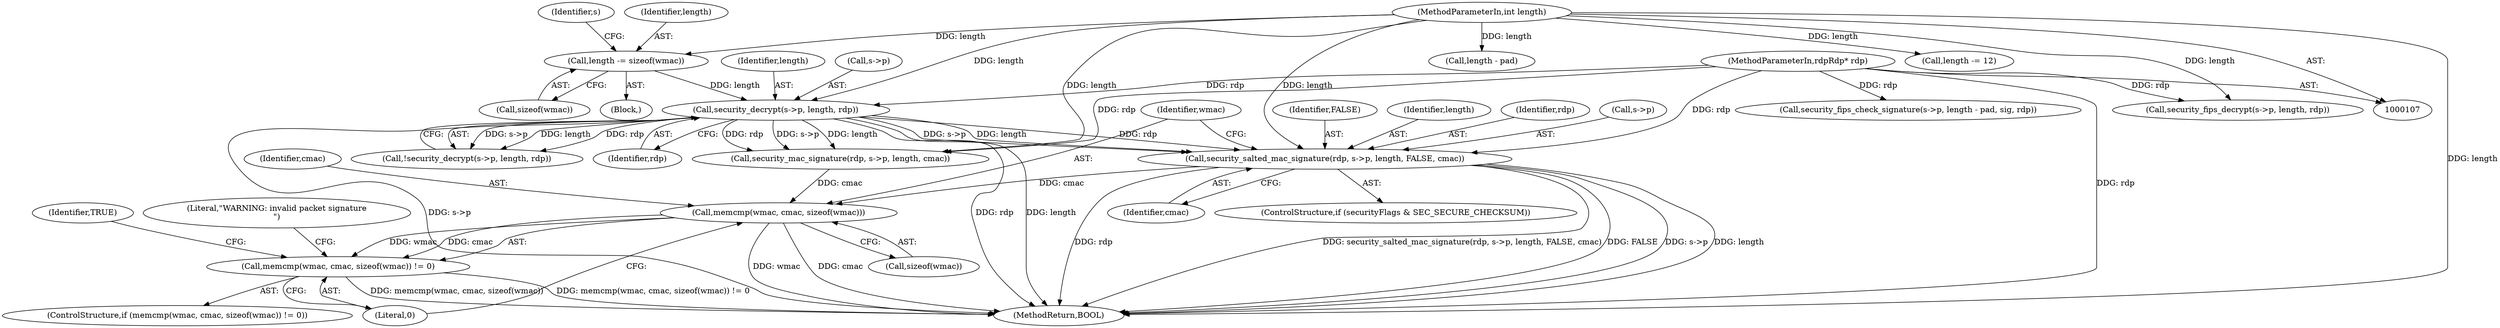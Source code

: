 digraph "0_FreeRDP_7d58aac24fe20ffaad7bd9b40c9ddf457c1b06e7@pointer" {
"1000221" [label="(Call,security_salted_mac_signature(rdp, s->p, length, FALSE, cmac))"];
"1000209" [label="(Call,security_decrypt(s->p, length, rdp))"];
"1000203" [label="(Call,length -= sizeof(wmac))"];
"1000110" [label="(MethodParameterIn,int length)"];
"1000108" [label="(MethodParameterIn,rdpRdp* rdp)"];
"1000239" [label="(Call,memcmp(wmac, cmac, sizeof(wmac)))"];
"1000238" [label="(Call,memcmp(wmac, cmac, sizeof(wmac)) != 0)"];
"1000205" [label="(Call,sizeof(wmac))"];
"1000228" [label="(Identifier,cmac)"];
"1000227" [label="(Identifier,FALSE)"];
"1000217" [label="(ControlStructure,if (securityFlags & SEC_SECURE_CHECKSUM))"];
"1000110" [label="(MethodParameterIn,int length)"];
"1000112" [label="(Block,)"];
"1000208" [label="(Call,!security_decrypt(s->p, length, rdp))"];
"1000249" [label="(Identifier,TRUE)"];
"1000203" [label="(Call,length -= sizeof(wmac))"];
"1000211" [label="(Identifier,s)"];
"1000226" [label="(Identifier,length)"];
"1000174" [label="(Call,length - pad)"];
"1000108" [label="(MethodParameterIn,rdpRdp* rdp)"];
"1000170" [label="(Call,security_fips_check_signature(s->p, length - pad, sig, rdp))"];
"1000152" [label="(Call,length -= 12)"];
"1000237" [label="(ControlStructure,if (memcmp(wmac, cmac, sizeof(wmac)) != 0))"];
"1000241" [label="(Identifier,cmac)"];
"1000239" [label="(Call,memcmp(wmac, cmac, sizeof(wmac)))"];
"1000209" [label="(Call,security_decrypt(s->p, length, rdp))"];
"1000213" [label="(Identifier,length)"];
"1000240" [label="(Identifier,wmac)"];
"1000244" [label="(Literal,0)"];
"1000204" [label="(Identifier,length)"];
"1000242" [label="(Call,sizeof(wmac))"];
"1000250" [label="(MethodReturn,BOOL)"];
"1000238" [label="(Call,memcmp(wmac, cmac, sizeof(wmac)) != 0)"];
"1000222" [label="(Identifier,rdp)"];
"1000221" [label="(Call,security_salted_mac_signature(rdp, s->p, length, FALSE, cmac))"];
"1000230" [label="(Call,security_mac_signature(rdp, s->p, length, cmac))"];
"1000247" [label="(Literal,\"WARNING: invalid packet signature\n\")"];
"1000223" [label="(Call,s->p)"];
"1000210" [label="(Call,s->p)"];
"1000214" [label="(Identifier,rdp)"];
"1000157" [label="(Call,security_fips_decrypt(s->p, length, rdp))"];
"1000221" -> "1000217"  [label="AST: "];
"1000221" -> "1000228"  [label="CFG: "];
"1000222" -> "1000221"  [label="AST: "];
"1000223" -> "1000221"  [label="AST: "];
"1000226" -> "1000221"  [label="AST: "];
"1000227" -> "1000221"  [label="AST: "];
"1000228" -> "1000221"  [label="AST: "];
"1000240" -> "1000221"  [label="CFG: "];
"1000221" -> "1000250"  [label="DDG: security_salted_mac_signature(rdp, s->p, length, FALSE, cmac)"];
"1000221" -> "1000250"  [label="DDG: FALSE"];
"1000221" -> "1000250"  [label="DDG: s->p"];
"1000221" -> "1000250"  [label="DDG: length"];
"1000221" -> "1000250"  [label="DDG: rdp"];
"1000209" -> "1000221"  [label="DDG: rdp"];
"1000209" -> "1000221"  [label="DDG: s->p"];
"1000209" -> "1000221"  [label="DDG: length"];
"1000108" -> "1000221"  [label="DDG: rdp"];
"1000110" -> "1000221"  [label="DDG: length"];
"1000221" -> "1000239"  [label="DDG: cmac"];
"1000209" -> "1000208"  [label="AST: "];
"1000209" -> "1000214"  [label="CFG: "];
"1000210" -> "1000209"  [label="AST: "];
"1000213" -> "1000209"  [label="AST: "];
"1000214" -> "1000209"  [label="AST: "];
"1000208" -> "1000209"  [label="CFG: "];
"1000209" -> "1000250"  [label="DDG: s->p"];
"1000209" -> "1000250"  [label="DDG: rdp"];
"1000209" -> "1000250"  [label="DDG: length"];
"1000209" -> "1000208"  [label="DDG: s->p"];
"1000209" -> "1000208"  [label="DDG: length"];
"1000209" -> "1000208"  [label="DDG: rdp"];
"1000203" -> "1000209"  [label="DDG: length"];
"1000110" -> "1000209"  [label="DDG: length"];
"1000108" -> "1000209"  [label="DDG: rdp"];
"1000209" -> "1000230"  [label="DDG: rdp"];
"1000209" -> "1000230"  [label="DDG: s->p"];
"1000209" -> "1000230"  [label="DDG: length"];
"1000203" -> "1000112"  [label="AST: "];
"1000203" -> "1000205"  [label="CFG: "];
"1000204" -> "1000203"  [label="AST: "];
"1000205" -> "1000203"  [label="AST: "];
"1000211" -> "1000203"  [label="CFG: "];
"1000110" -> "1000203"  [label="DDG: length"];
"1000110" -> "1000107"  [label="AST: "];
"1000110" -> "1000250"  [label="DDG: length"];
"1000110" -> "1000152"  [label="DDG: length"];
"1000110" -> "1000157"  [label="DDG: length"];
"1000110" -> "1000174"  [label="DDG: length"];
"1000110" -> "1000230"  [label="DDG: length"];
"1000108" -> "1000107"  [label="AST: "];
"1000108" -> "1000250"  [label="DDG: rdp"];
"1000108" -> "1000157"  [label="DDG: rdp"];
"1000108" -> "1000170"  [label="DDG: rdp"];
"1000108" -> "1000230"  [label="DDG: rdp"];
"1000239" -> "1000238"  [label="AST: "];
"1000239" -> "1000242"  [label="CFG: "];
"1000240" -> "1000239"  [label="AST: "];
"1000241" -> "1000239"  [label="AST: "];
"1000242" -> "1000239"  [label="AST: "];
"1000244" -> "1000239"  [label="CFG: "];
"1000239" -> "1000250"  [label="DDG: wmac"];
"1000239" -> "1000250"  [label="DDG: cmac"];
"1000239" -> "1000238"  [label="DDG: wmac"];
"1000239" -> "1000238"  [label="DDG: cmac"];
"1000230" -> "1000239"  [label="DDG: cmac"];
"1000238" -> "1000237"  [label="AST: "];
"1000238" -> "1000244"  [label="CFG: "];
"1000244" -> "1000238"  [label="AST: "];
"1000247" -> "1000238"  [label="CFG: "];
"1000249" -> "1000238"  [label="CFG: "];
"1000238" -> "1000250"  [label="DDG: memcmp(wmac, cmac, sizeof(wmac))"];
"1000238" -> "1000250"  [label="DDG: memcmp(wmac, cmac, sizeof(wmac)) != 0"];
}
